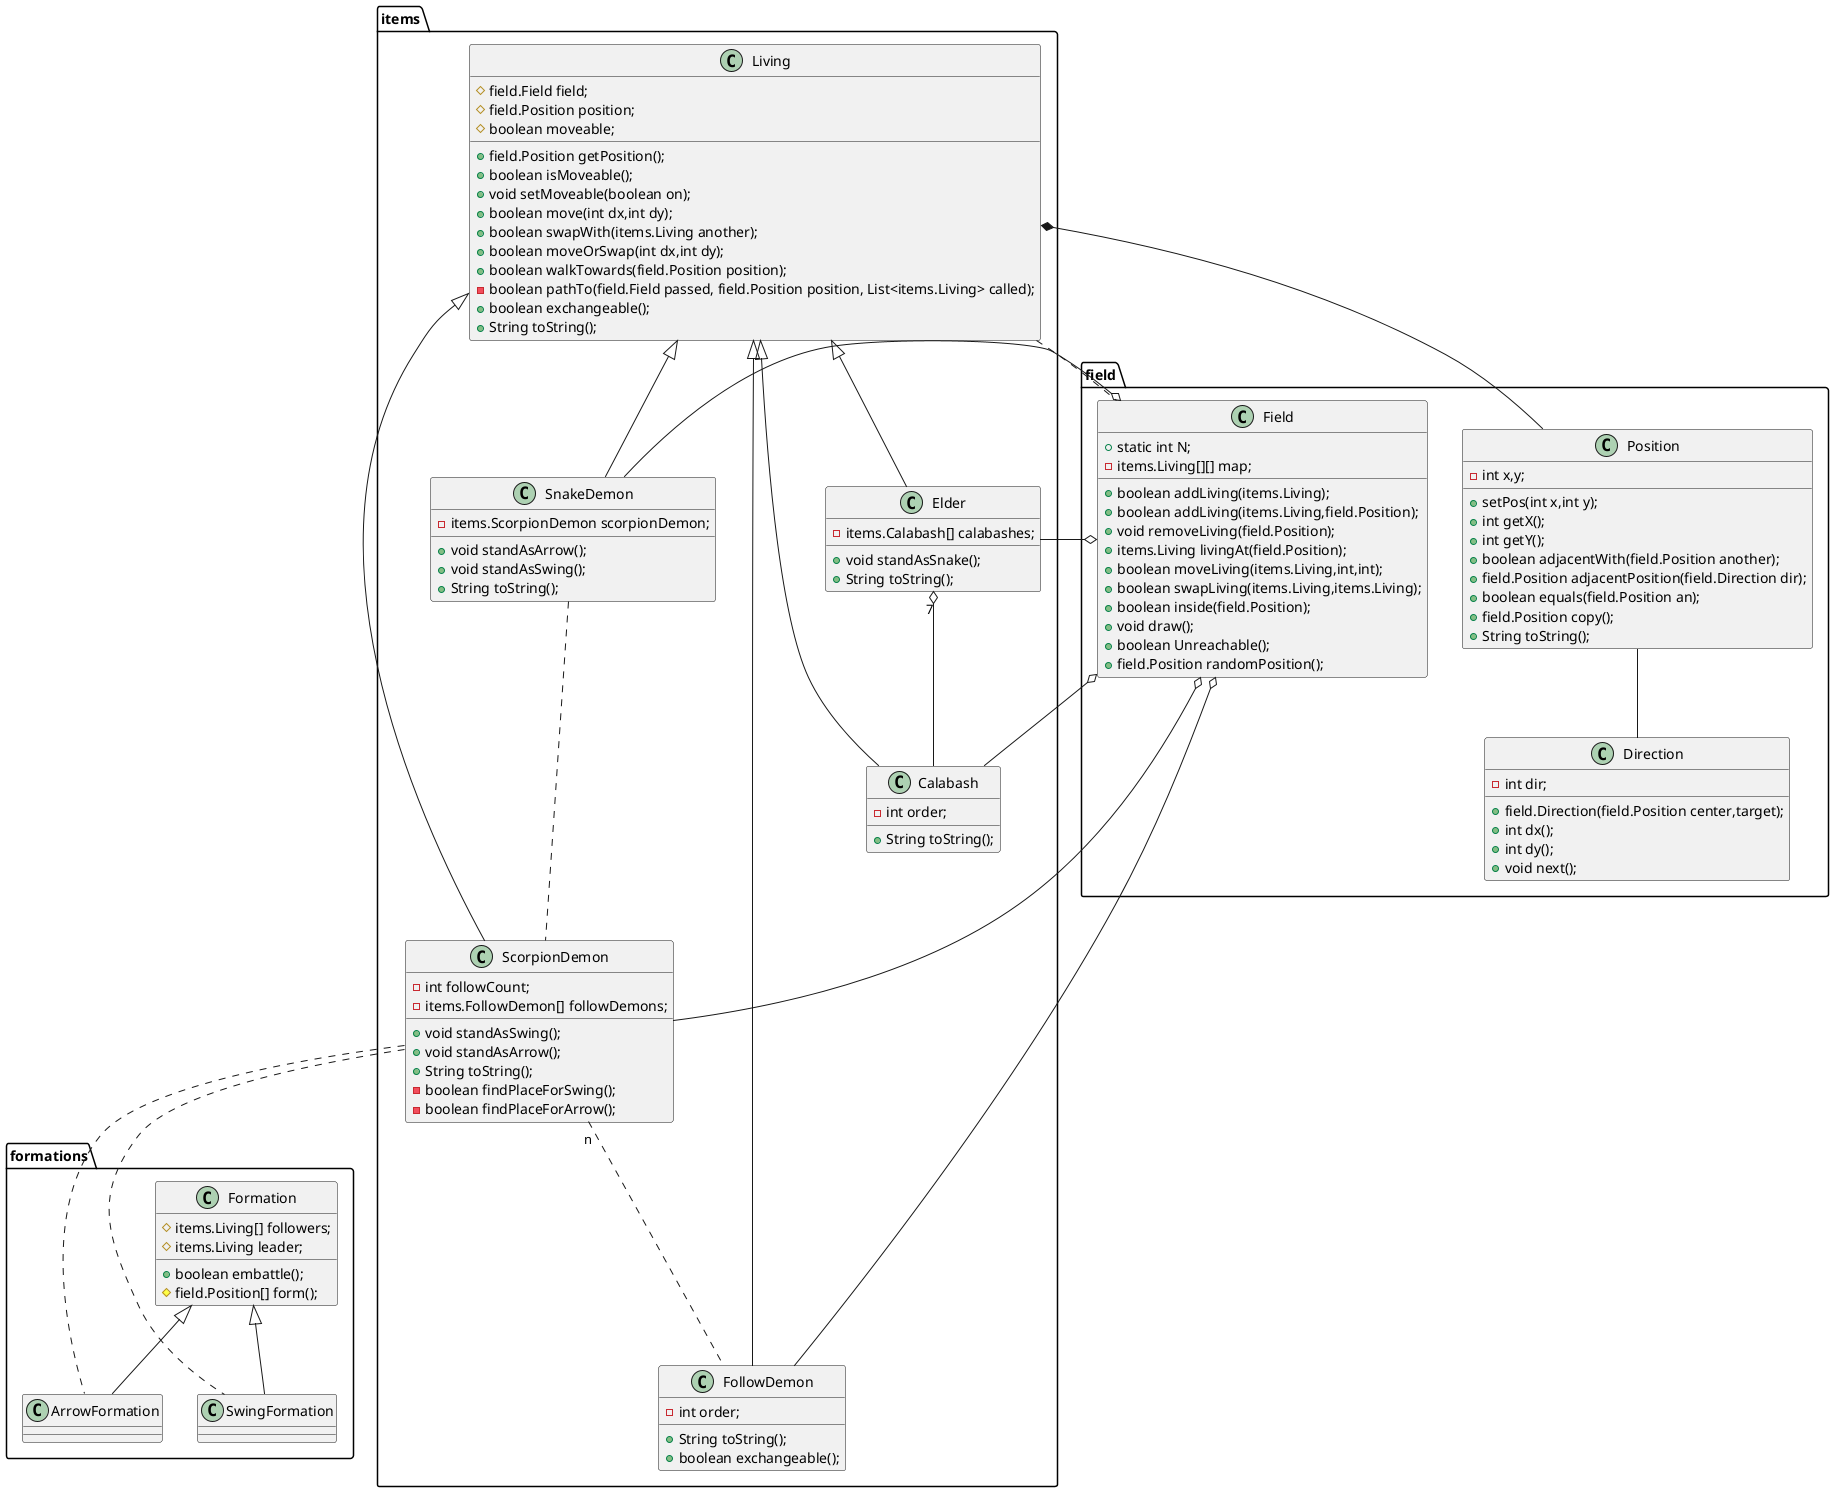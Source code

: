 @startuml

class items.Living{
    #field.Field field;
    #field.Position position;
    #boolean moveable;
    +field.Position getPosition();
    +boolean isMoveable();
    +void setMoveable(boolean on);
    +boolean move(int dx,int dy);
    +boolean swapWith(items.Living another);
    +boolean moveOrSwap(int dx,int dy);
    +boolean walkTowards(field.Position position);
    -boolean pathTo(field.Field passed, field.Position position, List<items.Living> called);
    +boolean exchangeable();
    +String toString();
}

items.Living ... field.Field
items.Living *-- field.Position

class items.Calabash{
    -int order;
    +String toString();
}

items.Living <|-- items.Calabash
field.Field o-- items.Calabash

class items.Elder{
    -items.Calabash[] calabashes;
    +void standAsSnake();
    +String toString();
}

items.Living <|-- items.Elder
items.Elder "7" o-- items.Calabash
field.Field o-- items.Elder

class items.FollowDemon{
    -int order;
    +String toString();
    +boolean exchangeable();
}

items.Living <|-- items.FollowDemon
field.Field o-- items.FollowDemon

class items.ScorpionDemon{
    -int followCount;
    -items.FollowDemon[] followDemons;
    +void standAsSwing();
    +void standAsArrow();
    +String toString();
    -boolean findPlaceForSwing();
    -boolean findPlaceForArrow();
}

items.Living <|-- items.ScorpionDemon
items.ScorpionDemon "n" ... items.FollowDemon
field.Field o-- items.ScorpionDemon

class items.SnakeDemon{
    -items.ScorpionDemon scorpionDemon;
    +void standAsArrow();
    +void standAsSwing();
    +String toString();
}

items.Living <|-- items.SnakeDemon
items.SnakeDemon ... items.ScorpionDemon
field.Field o-- items.SnakeDemon

class field.Position{
    -int x,y;
    +setPos(int x,int y);
    +int getX();
    +int getY();
    +boolean adjacentWith(field.Position another);
    +field.Position adjacentPosition(field.Direction dir);
    +boolean equals(field.Position an);
    +field.Position copy();
    +String toString();
}

class field.Direction{
    -int dir;
    +field.Direction(field.Position center,target);
    +int dx();
    +int dy();
    +void next();
}

field.Position -- field.Direction

class field.Field{
    +static int N;
    -items.Living[][] map;
    +boolean addLiving(items.Living);
    +boolean addLiving(items.Living,field.Position);
    +void removeLiving(field.Position);
    +items.Living livingAt(field.Position);
    +boolean moveLiving(items.Living,int,int);
    +boolean swapLiving(items.Living,items.Living);
    +boolean inside(field.Position);
    +void draw();
    +boolean Unreachable();
    +field.Position randomPosition();
}

class formations.Formation{
    #items.Living[] followers;
    #items.Living leader;
    +boolean embattle();
    #field.Position[] form();
}

class formations.SwingFormation{
}

formations.Formation <|-- formations.SwingFormation

class formations.ArrowFormation{

}

formations.Formation <|-- formations.ArrowFormation

items.ScorpionDemon ... formations.SwingFormation
items.ScorpionDemon ... formations.ArrowFormation
